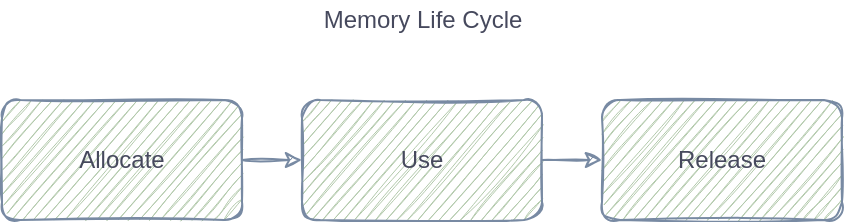<mxfile version="16.1.0" type="device"><diagram id="RVvIlTT9ZgPZi0MjxHOz" name="Page-1"><mxGraphModel dx="898" dy="467" grid="1" gridSize="10" guides="1" tooltips="1" connect="1" arrows="1" fold="1" page="1" pageScale="1" pageWidth="827" pageHeight="1169" math="0" shadow="0"><root><mxCell id="0"/><mxCell id="1" parent="0"/><mxCell id="f5PXJNpExwVLgQjUVu4t-1" value="Allocate" style="rounded=1;whiteSpace=wrap;html=1;sketch=1;fillColor=#B2C9AB;strokeColor=#788AA3;fontColor=#46495D;" vertex="1" parent="1"><mxGeometry x="150" y="250" width="120" height="60" as="geometry"/></mxCell><mxCell id="f5PXJNpExwVLgQjUVu4t-2" value="Use" style="rounded=1;whiteSpace=wrap;html=1;sketch=1;fillColor=#B2C9AB;strokeColor=#788AA3;fontColor=#46495D;" vertex="1" parent="1"><mxGeometry x="300" y="250" width="120" height="60" as="geometry"/></mxCell><mxCell id="f5PXJNpExwVLgQjUVu4t-3" value="Release" style="rounded=1;whiteSpace=wrap;html=1;sketch=1;fillColor=#B2C9AB;strokeColor=#788AA3;fontColor=#46495D;" vertex="1" parent="1"><mxGeometry x="450" y="250" width="120" height="60" as="geometry"/></mxCell><mxCell id="f5PXJNpExwVLgQjUVu4t-4" value="" style="endArrow=classic;html=1;rounded=0;exitX=1;exitY=0.5;exitDx=0;exitDy=0;entryX=0;entryY=0.5;entryDx=0;entryDy=0;sketch=1;strokeColor=#788AA3;fontColor=#46495D;" edge="1" parent="1" source="f5PXJNpExwVLgQjUVu4t-1" target="f5PXJNpExwVLgQjUVu4t-2"><mxGeometry width="50" height="50" relative="1" as="geometry"><mxPoint x="410" y="310" as="sourcePoint"/><mxPoint x="460" y="260" as="targetPoint"/></mxGeometry></mxCell><mxCell id="f5PXJNpExwVLgQjUVu4t-5" value="" style="endArrow=classic;html=1;rounded=0;exitX=1;exitY=0.5;exitDx=0;exitDy=0;entryX=0;entryY=0.5;entryDx=0;entryDy=0;sketch=1;strokeColor=#788AA3;fontColor=#46495D;" edge="1" parent="1" source="f5PXJNpExwVLgQjUVu4t-2" target="f5PXJNpExwVLgQjUVu4t-3"><mxGeometry width="50" height="50" relative="1" as="geometry"><mxPoint x="410" y="310" as="sourcePoint"/><mxPoint x="460" y="260" as="targetPoint"/></mxGeometry></mxCell><mxCell id="f5PXJNpExwVLgQjUVu4t-6" value="Memory Life Cycle" style="text;html=1;align=center;verticalAlign=middle;resizable=0;points=[];autosize=1;strokeColor=none;fillColor=none;fontColor=#46495D;fontFamily=Helvetica;" vertex="1" parent="1"><mxGeometry x="305" y="200" width="110" height="20" as="geometry"/></mxCell></root></mxGraphModel></diagram></mxfile>